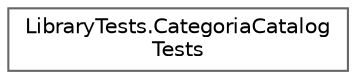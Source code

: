 digraph "Graphical Class Hierarchy"
{
 // INTERACTIVE_SVG=YES
 // LATEX_PDF_SIZE
  bgcolor="transparent";
  edge [fontname=Helvetica,fontsize=10,labelfontname=Helvetica,labelfontsize=10];
  node [fontname=Helvetica,fontsize=10,shape=box,height=0.2,width=0.4];
  rankdir="LR";
  Node0 [label="LibraryTests.CategoriaCatalog\lTests",height=0.2,width=0.4,color="grey40", fillcolor="white", style="filled",URL="$classLibraryTests_1_1CategoriaCatalogTests.html",tooltip="Tests de la clase CategoriaCatalog"];
}
